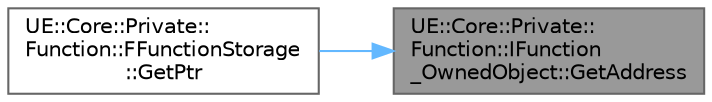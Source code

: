 digraph "UE::Core::Private::Function::IFunction_OwnedObject::GetAddress"
{
 // INTERACTIVE_SVG=YES
 // LATEX_PDF_SIZE
  bgcolor="transparent";
  edge [fontname=Helvetica,fontsize=10,labelfontname=Helvetica,labelfontsize=10];
  node [fontname=Helvetica,fontsize=10,shape=box,height=0.2,width=0.4];
  rankdir="RL";
  Node1 [id="Node000001",label="UE::Core::Private::\lFunction::IFunction\l_OwnedObject::GetAddress",height=0.2,width=0.4,color="gray40", fillcolor="grey60", style="filled", fontcolor="black",tooltip="Returns the address of the object."];
  Node1 -> Node2 [id="edge1_Node000001_Node000002",dir="back",color="steelblue1",style="solid",tooltip=" "];
  Node2 [id="Node000002",label="UE::Core::Private::\lFunction::FFunctionStorage\l::GetPtr",height=0.2,width=0.4,color="grey40", fillcolor="white", style="filled",URL="$d9/d0f/structUE_1_1Core_1_1Private_1_1Function_1_1FFunctionStorage.html#a6038becbd6f238adb0808197ae47510b",tooltip="Returns a pointer to the callable object - needed by TFunctionRefBase."];
}
